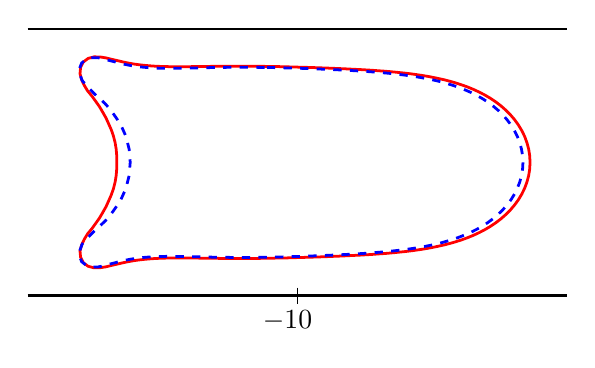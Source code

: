 \begin{tikzpicture}[scale=1.0]

\begin{axis}[
  hide axis,
  axis equal image,
  xmin = -15,
  xmax = -5,
  ymin = -3.0,
  ymax = +3.0,
  xtick = \empty,
  ytick = \empty,
]

\addplot[red,line width=1pt] coordinates{
(-1.047e+01,1.776e+00)
(-1.051e+01,1.777e+00)
(-1.055e+01,1.777e+00)
(-1.059e+01,1.778e+00)
(-1.063e+01,1.779e+00)
(-1.067e+01,1.779e+00)
(-1.072e+01,1.78e+00)
(-1.076e+01,1.78e+00)
(-1.081e+01,1.781e+00)
(-1.086e+01,1.781e+00)
(-1.091e+01,1.781e+00)
(-1.095e+01,1.782e+00)
(-1.101e+01,1.782e+00)
(-1.106e+01,1.782e+00)
(-1.112e+01,1.782e+00)
(-1.117e+01,1.782e+00)
(-1.123e+01,1.782e+00)
(-1.129e+01,1.781e+00)
(-1.136e+01,1.781e+00)
(-1.142e+01,1.78e+00)
(-1.149e+01,1.779e+00)
(-1.156e+01,1.779e+00)
(-1.163e+01,1.778e+00)
(-1.171e+01,1.777e+00)
(-1.178e+01,1.776e+00)
(-1.186e+01,1.774e+00)
(-1.194e+01,1.774e+00)
(-1.202e+01,1.773e+00)
(-1.21e+01,1.772e+00)
(-1.219e+01,1.772e+00)
(-1.228e+01,1.772e+00)
(-1.236e+01,1.773e+00)
(-1.246e+01,1.775e+00)
(-1.255e+01,1.778e+00)
(-1.264e+01,1.782e+00)
(-1.274e+01,1.789e+00)
(-1.284e+01,1.798e+00)
(-1.294e+01,1.809e+00)
(-1.304e+01,1.823e+00)
(-1.314e+01,1.841e+00)
(-1.324e+01,1.862e+00)
(-1.334e+01,1.886e+00)
(-1.345e+01,1.911e+00)
(-1.355e+01,1.936e+00)
(-1.366e+01,1.953e+00)
(-1.377e+01,1.955e+00)
(-1.388e+01,1.926e+00)
(-1.397e+01,1.858e+00)
(-1.402e+01,1.757e+00)
(-1.403e+01,1.642e+00)
(-1.4e+01,1.529e+00)
(-1.395e+01,1.424e+00)
(-1.389e+01,1.325e+00)
(-1.381e+01,1.229e+00)
(-1.374e+01,1.132e+00)
(-1.367e+01,1.033e+00)
(-1.361e+01,9.311e-01)
(-1.355e+01,8.251e-01)
(-1.35e+01,7.153e-01)
(-1.345e+01,6.019e-01)
(-1.341e+01,4.854e-01)
(-1.338e+01,3.663e-01)
(-1.336e+01,2.453e-01)
(-1.335e+01,1.23e-01)
(-1.335e+01,-1.142e-09)
(-1.335e+01,-1.23e-01)
(-1.336e+01,-2.453e-01)
(-1.338e+01,-3.663e-01)
(-1.341e+01,-4.854e-01)
(-1.345e+01,-6.019e-01)
(-1.35e+01,-7.153e-01)
(-1.355e+01,-8.251e-01)
(-1.361e+01,-9.311e-01)
(-1.367e+01,-1.033e+00)
(-1.374e+01,-1.132e+00)
(-1.381e+01,-1.229e+00)
(-1.389e+01,-1.325e+00)
(-1.395e+01,-1.424e+00)
(-1.4e+01,-1.529e+00)
(-1.403e+01,-1.642e+00)
(-1.402e+01,-1.757e+00)
(-1.397e+01,-1.858e+00)
(-1.388e+01,-1.926e+00)
(-1.377e+01,-1.955e+00)
(-1.366e+01,-1.953e+00)
(-1.355e+01,-1.936e+00)
(-1.345e+01,-1.911e+00)
(-1.334e+01,-1.886e+00)
(-1.324e+01,-1.862e+00)
(-1.314e+01,-1.841e+00)
(-1.304e+01,-1.823e+00)
(-1.294e+01,-1.809e+00)
(-1.284e+01,-1.798e+00)
(-1.274e+01,-1.789e+00)
(-1.264e+01,-1.782e+00)
(-1.255e+01,-1.778e+00)
(-1.246e+01,-1.775e+00)
(-1.236e+01,-1.773e+00)
(-1.228e+01,-1.772e+00)
(-1.219e+01,-1.772e+00)
(-1.21e+01,-1.772e+00)
(-1.202e+01,-1.773e+00)
(-1.194e+01,-1.774e+00)
(-1.186e+01,-1.774e+00)
(-1.178e+01,-1.776e+00)
(-1.171e+01,-1.777e+00)
(-1.163e+01,-1.778e+00)
(-1.156e+01,-1.779e+00)
(-1.149e+01,-1.779e+00)
(-1.142e+01,-1.78e+00)
(-1.136e+01,-1.781e+00)
(-1.129e+01,-1.781e+00)
(-1.123e+01,-1.782e+00)
(-1.117e+01,-1.782e+00)
(-1.112e+01,-1.782e+00)
(-1.106e+01,-1.782e+00)
(-1.101e+01,-1.782e+00)
(-1.095e+01,-1.782e+00)
(-1.091e+01,-1.781e+00)
(-1.086e+01,-1.781e+00)
(-1.081e+01,-1.781e+00)
(-1.076e+01,-1.78e+00)
(-1.072e+01,-1.78e+00)
(-1.067e+01,-1.779e+00)
(-1.063e+01,-1.779e+00)
(-1.059e+01,-1.778e+00)
(-1.055e+01,-1.777e+00)
(-1.051e+01,-1.777e+00)
(-1.047e+01,-1.776e+00)
(-1.043e+01,-1.775e+00)
(-1.039e+01,-1.774e+00)
(-1.034e+01,-1.774e+00)
(-1.03e+01,-1.773e+00)
(-1.026e+01,-1.772e+00)
(-1.022e+01,-1.771e+00)
(-1.017e+01,-1.77e+00)
(-1.013e+01,-1.768e+00)
(-1.008e+01,-1.767e+00)
(-1.003e+01,-1.766e+00)
(-9.98e+00,-1.764e+00)
(-9.928e+00,-1.763e+00)
(-9.874e+00,-1.761e+00)
(-9.819e+00,-1.76e+00)
(-9.761e+00,-1.758e+00)
(-9.702e+00,-1.756e+00)
(-9.641e+00,-1.754e+00)
(-9.578e+00,-1.752e+00)
(-9.512e+00,-1.749e+00)
(-9.445e+00,-1.747e+00)
(-9.376e+00,-1.744e+00)
(-9.305e+00,-1.741e+00)
(-9.231e+00,-1.738e+00)
(-9.156e+00,-1.735e+00)
(-9.079e+00,-1.731e+00)
(-8.999e+00,-1.727e+00)
(-8.918e+00,-1.723e+00)
(-8.835e+00,-1.719e+00)
(-8.75e+00,-1.714e+00)
(-8.663e+00,-1.709e+00)
(-8.574e+00,-1.703e+00)
(-8.483e+00,-1.696e+00)
(-8.391e+00,-1.69e+00)
(-8.297e+00,-1.682e+00)
(-8.201e+00,-1.673e+00)
(-8.104e+00,-1.663e+00)
(-8.005e+00,-1.653e+00)
(-7.904e+00,-1.641e+00)
(-7.803e+00,-1.627e+00)
(-7.7e+00,-1.612e+00)
(-7.596e+00,-1.595e+00)
(-7.49e+00,-1.575e+00)
(-7.384e+00,-1.553e+00)
(-7.277e+00,-1.529e+00)
(-7.17e+00,-1.501e+00)
(-7.062e+00,-1.47e+00)
(-6.955e+00,-1.435e+00)
(-6.847e+00,-1.396e+00)
(-6.741e+00,-1.352e+00)
(-6.635e+00,-1.303e+00)
(-6.531e+00,-1.249e+00)
(-6.429e+00,-1.189e+00)
(-6.33e+00,-1.123e+00)
(-6.234e+00,-1.05e+00)
(-6.144e+00,-9.709e-01)
(-6.058e+00,-8.851e-01)
(-5.979e+00,-7.927e-01)
(-5.907e+00,-6.938e-01)
(-5.844e+00,-5.888e-01)
(-5.79e+00,-4.784e-01)
(-5.748e+00,-3.633e-01)
(-5.716e+00,-2.444e-01)
(-5.697e+00,-1.229e-01)
(-5.691e+00,1.038e-09)
(-5.697e+00,1.229e-01)
(-5.716e+00,2.444e-01)
(-5.748e+00,3.633e-01)
(-5.79e+00,4.784e-01)
(-5.844e+00,5.888e-01)
(-5.907e+00,6.938e-01)
(-5.979e+00,7.927e-01)
(-6.058e+00,8.851e-01)
(-6.144e+00,9.709e-01)
(-6.234e+00,1.05e+00)
(-6.33e+00,1.123e+00)
(-6.429e+00,1.189e+00)
(-6.531e+00,1.249e+00)
(-6.635e+00,1.303e+00)
(-6.741e+00,1.352e+00)
(-6.847e+00,1.396e+00)
(-6.955e+00,1.435e+00)
(-7.062e+00,1.47e+00)
(-7.17e+00,1.501e+00)
(-7.277e+00,1.529e+00)
(-7.384e+00,1.553e+00)
(-7.49e+00,1.575e+00)
(-7.596e+00,1.595e+00)
(-7.7e+00,1.612e+00)
(-7.803e+00,1.627e+00)
(-7.904e+00,1.641e+00)
(-8.005e+00,1.653e+00)
(-8.104e+00,1.663e+00)
(-8.201e+00,1.673e+00)
(-8.297e+00,1.682e+00)
(-8.391e+00,1.69e+00)
(-8.483e+00,1.696e+00)
(-8.574e+00,1.703e+00)
(-8.663e+00,1.709e+00)
(-8.75e+00,1.714e+00)
(-8.835e+00,1.719e+00)
(-8.918e+00,1.723e+00)
(-8.999e+00,1.727e+00)
(-9.079e+00,1.731e+00)
(-9.156e+00,1.735e+00)
(-9.231e+00,1.738e+00)
(-9.305e+00,1.741e+00)
(-9.376e+00,1.744e+00)
(-9.445e+00,1.747e+00)
(-9.512e+00,1.749e+00)
(-9.578e+00,1.752e+00)
(-9.641e+00,1.754e+00)
(-9.702e+00,1.756e+00)
(-9.761e+00,1.758e+00)
(-9.819e+00,1.76e+00)
(-9.874e+00,1.761e+00)
(-9.928e+00,1.763e+00)
(-9.98e+00,1.764e+00)
(-1.003e+01,1.766e+00)
(-1.008e+01,1.767e+00)
(-1.013e+01,1.768e+00)
(-1.017e+01,1.77e+00)
(-1.022e+01,1.771e+00)
(-1.026e+01,1.772e+00)
(-1.03e+01,1.773e+00)
(-1.034e+01,1.774e+00)
(-1.039e+01,1.774e+00)
(-1.043e+01,1.775e+00)
(-1.047e+01,1.776e+00)
};

\addplot[blue,dashed,line width=1pt] coordinates{
(-1.061e+01,1.759e+00)
(-1.065e+01,1.759e+00)
(-1.07e+01,1.76e+00)
(-1.074e+01,1.76e+00)
(-1.078e+01,1.761e+00)
(-1.082e+01,1.761e+00)
(-1.087e+01,1.762e+00)
(-1.091e+01,1.762e+00)
(-1.096e+01,1.762e+00)
(-1.1e+01,1.762e+00)
(-1.105e+01,1.762e+00)
(-1.11e+01,1.762e+00)
(-1.115e+01,1.762e+00)
(-1.121e+01,1.762e+00)
(-1.126e+01,1.761e+00)
(-1.132e+01,1.76e+00)
(-1.138e+01,1.76e+00)
(-1.144e+01,1.759e+00)
(-1.151e+01,1.758e+00)
(-1.157e+01,1.757e+00)
(-1.164e+01,1.755e+00)
(-1.171e+01,1.754e+00)
(-1.178e+01,1.752e+00)
(-1.185e+01,1.75e+00)
(-1.193e+01,1.749e+00)
(-1.2e+01,1.747e+00)
(-1.208e+01,1.745e+00)
(-1.217e+01,1.744e+00)
(-1.225e+01,1.743e+00)
(-1.234e+01,1.742e+00)
(-1.242e+01,1.742e+00)
(-1.251e+01,1.744e+00)
(-1.26e+01,1.746e+00)
(-1.27e+01,1.75e+00)
(-1.279e+01,1.757e+00)
(-1.289e+01,1.766e+00)
(-1.298e+01,1.777e+00)
(-1.308e+01,1.792e+00)
(-1.318e+01,1.811e+00)
(-1.328e+01,1.834e+00)
(-1.338e+01,1.86e+00)
(-1.349e+01,1.888e+00)
(-1.359e+01,1.916e+00)
(-1.369e+01,1.937e+00)
(-1.38e+01,1.94e+00)
(-1.391e+01,1.912e+00)
(-1.4e+01,1.841e+00)
(-1.404e+01,1.736e+00)
(-1.403e+01,1.622e+00)
(-1.399e+01,1.516e+00)
(-1.391e+01,1.423e+00)
(-1.383e+01,1.339e+00)
(-1.375e+01,1.258e+00)
(-1.366e+01,1.177e+00)
(-1.357e+01,1.093e+00)
(-1.349e+01,1.004e+00)
(-1.342e+01,9.104e-01)
(-1.335e+01,8.11e-01)
(-1.328e+01,7.062e-01)
(-1.323e+01,5.966e-01)
(-1.318e+01,4.826e-01)
(-1.315e+01,3.651e-01)
(-1.312e+01,2.449e-01)
(-1.311e+01,1.229e-01)
(-1.31e+01,-2.949e-09)
(-1.311e+01,-1.229e-01)
(-1.312e+01,-2.449e-01)
(-1.315e+01,-3.651e-01)
(-1.318e+01,-4.826e-01)
(-1.323e+01,-5.966e-01)
(-1.328e+01,-7.062e-01)
(-1.335e+01,-8.11e-01)
(-1.342e+01,-9.104e-01)
(-1.349e+01,-1.004e+00)
(-1.357e+01,-1.093e+00)
(-1.366e+01,-1.177e+00)
(-1.375e+01,-1.258e+00)
(-1.383e+01,-1.339e+00)
(-1.391e+01,-1.423e+00)
(-1.399e+01,-1.516e+00)
(-1.403e+01,-1.622e+00)
(-1.404e+01,-1.736e+00)
(-1.4e+01,-1.841e+00)
(-1.391e+01,-1.912e+00)
(-1.38e+01,-1.94e+00)
(-1.369e+01,-1.937e+00)
(-1.359e+01,-1.916e+00)
(-1.349e+01,-1.888e+00)
(-1.338e+01,-1.86e+00)
(-1.328e+01,-1.834e+00)
(-1.318e+01,-1.811e+00)
(-1.308e+01,-1.792e+00)
(-1.298e+01,-1.777e+00)
(-1.289e+01,-1.766e+00)
(-1.279e+01,-1.757e+00)
(-1.27e+01,-1.75e+00)
(-1.26e+01,-1.746e+00)
(-1.251e+01,-1.744e+00)
(-1.242e+01,-1.742e+00)
(-1.234e+01,-1.742e+00)
(-1.225e+01,-1.743e+00)
(-1.217e+01,-1.744e+00)
(-1.208e+01,-1.745e+00)
(-1.2e+01,-1.747e+00)
(-1.193e+01,-1.749e+00)
(-1.185e+01,-1.75e+00)
(-1.178e+01,-1.752e+00)
(-1.171e+01,-1.754e+00)
(-1.164e+01,-1.755e+00)
(-1.157e+01,-1.757e+00)
(-1.151e+01,-1.758e+00)
(-1.144e+01,-1.759e+00)
(-1.138e+01,-1.76e+00)
(-1.132e+01,-1.76e+00)
(-1.126e+01,-1.761e+00)
(-1.121e+01,-1.762e+00)
(-1.115e+01,-1.762e+00)
(-1.11e+01,-1.762e+00)
(-1.105e+01,-1.762e+00)
(-1.1e+01,-1.762e+00)
(-1.096e+01,-1.762e+00)
(-1.091e+01,-1.762e+00)
(-1.087e+01,-1.762e+00)
(-1.082e+01,-1.761e+00)
(-1.078e+01,-1.761e+00)
(-1.074e+01,-1.76e+00)
(-1.07e+01,-1.76e+00)
(-1.065e+01,-1.759e+00)
(-1.061e+01,-1.759e+00)
(-1.057e+01,-1.758e+00)
(-1.053e+01,-1.757e+00)
(-1.049e+01,-1.757e+00)
(-1.045e+01,-1.756e+00)
(-1.041e+01,-1.755e+00)
(-1.036e+01,-1.754e+00)
(-1.032e+01,-1.753e+00)
(-1.027e+01,-1.752e+00)
(-1.023e+01,-1.75e+00)
(-1.018e+01,-1.749e+00)
(-1.013e+01,-1.748e+00)
(-1.008e+01,-1.746e+00)
(-1.002e+01,-1.744e+00)
(-9.966e+00,-1.743e+00)
(-9.908e+00,-1.741e+00)
(-9.849e+00,-1.739e+00)
(-9.788e+00,-1.737e+00)
(-9.724e+00,-1.734e+00)
(-9.659e+00,-1.732e+00)
(-9.592e+00,-1.729e+00)
(-9.523e+00,-1.726e+00)
(-9.451e+00,-1.723e+00)
(-9.378e+00,-1.72e+00)
(-9.303e+00,-1.717e+00)
(-9.226e+00,-1.713e+00)
(-9.146e+00,-1.709e+00)
(-9.065e+00,-1.705e+00)
(-8.982e+00,-1.7e+00)
(-8.897e+00,-1.695e+00)
(-8.81e+00,-1.69e+00)
(-8.721e+00,-1.684e+00)
(-8.63e+00,-1.677e+00)
(-8.538e+00,-1.67e+00)
(-8.444e+00,-1.662e+00)
(-8.348e+00,-1.654e+00)
(-8.251e+00,-1.644e+00)
(-8.152e+00,-1.633e+00)
(-8.051e+00,-1.621e+00)
(-7.95e+00,-1.608e+00)
(-7.846e+00,-1.593e+00)
(-7.742e+00,-1.576e+00)
(-7.637e+00,-1.557e+00)
(-7.531e+00,-1.536e+00)
(-7.424e+00,-1.512e+00)
(-7.316e+00,-1.485e+00)
(-7.208e+00,-1.454e+00)
(-7.101e+00,-1.42e+00)
(-6.993e+00,-1.382e+00)
(-6.886e+00,-1.339e+00)
(-6.779e+00,-1.292e+00)
(-6.675e+00,-1.239e+00)
(-6.572e+00,-1.18e+00)
(-6.472e+00,-1.115e+00)
(-6.376e+00,-1.044e+00)
(-6.284e+00,-9.658e-01)
(-6.197e+00,-8.812e-01)
(-6.117e+00,-7.898e-01)
(-6.043e+00,-6.918e-01)
(-5.979e+00,-5.876e-01)
(-5.925e+00,-4.778e-01)
(-5.881e+00,-3.63e-01)
(-5.849e+00,-2.443e-01)
(-5.829e+00,-1.228e-01)
(-5.822e+00,2.896e-09)
(-5.829e+00,1.228e-01)
(-5.849e+00,2.443e-01)
(-5.881e+00,3.63e-01)
(-5.925e+00,4.778e-01)
(-5.979e+00,5.876e-01)
(-6.043e+00,6.918e-01)
(-6.117e+00,7.898e-01)
(-6.197e+00,8.812e-01)
(-6.284e+00,9.658e-01)
(-6.376e+00,1.044e+00)
(-6.472e+00,1.115e+00)
(-6.572e+00,1.18e+00)
(-6.675e+00,1.239e+00)
(-6.779e+00,1.292e+00)
(-6.886e+00,1.339e+00)
(-6.993e+00,1.382e+00)
(-7.101e+00,1.42e+00)
(-7.208e+00,1.454e+00)
(-7.316e+00,1.485e+00)
(-7.424e+00,1.512e+00)
(-7.531e+00,1.536e+00)
(-7.637e+00,1.557e+00)
(-7.742e+00,1.576e+00)
(-7.846e+00,1.593e+00)
(-7.95e+00,1.608e+00)
(-8.051e+00,1.621e+00)
(-8.152e+00,1.633e+00)
(-8.251e+00,1.644e+00)
(-8.348e+00,1.654e+00)
(-8.444e+00,1.662e+00)
(-8.538e+00,1.67e+00)
(-8.63e+00,1.677e+00)
(-8.721e+00,1.684e+00)
(-8.81e+00,1.69e+00)
(-8.897e+00,1.695e+00)
(-8.982e+00,1.7e+00)
(-9.065e+00,1.705e+00)
(-9.146e+00,1.709e+00)
(-9.226e+00,1.713e+00)
(-9.303e+00,1.717e+00)
(-9.378e+00,1.72e+00)
(-9.451e+00,1.723e+00)
(-9.523e+00,1.726e+00)
(-9.592e+00,1.729e+00)
(-9.659e+00,1.732e+00)
(-9.724e+00,1.734e+00)
(-9.788e+00,1.737e+00)
(-9.849e+00,1.739e+00)
(-9.908e+00,1.741e+00)
(-9.966e+00,1.743e+00)
(-1.002e+01,1.744e+00)
(-1.008e+01,1.746e+00)
(-1.013e+01,1.748e+00)
(-1.018e+01,1.749e+00)
(-1.023e+01,1.75e+00)
(-1.027e+01,1.752e+00)
(-1.032e+01,1.753e+00)
(-1.036e+01,1.754e+00)
(-1.041e+01,1.755e+00)
(-1.045e+01,1.756e+00)
(-1.049e+01,1.757e+00)
(-1.053e+01,1.757e+00)
(-1.057e+01,1.758e+00)
(-1.061e+01,1.759e+00)
};

\addplot[black,line width=1pt] coordinates{
  (-15,-2.47)
  (-5,-2.47)
};

\addplot[black,line width=1pt] coordinates{
  (-15,+2.47)
  (-5,+2.47)
};

\addplot[black,line width=0.2pt] coordinates{
  (-10,-2.32)
  (-10,-2.62)
};

\end{axis}

\node at (3.30,0.05) {$-10$};

\end{tikzpicture}
